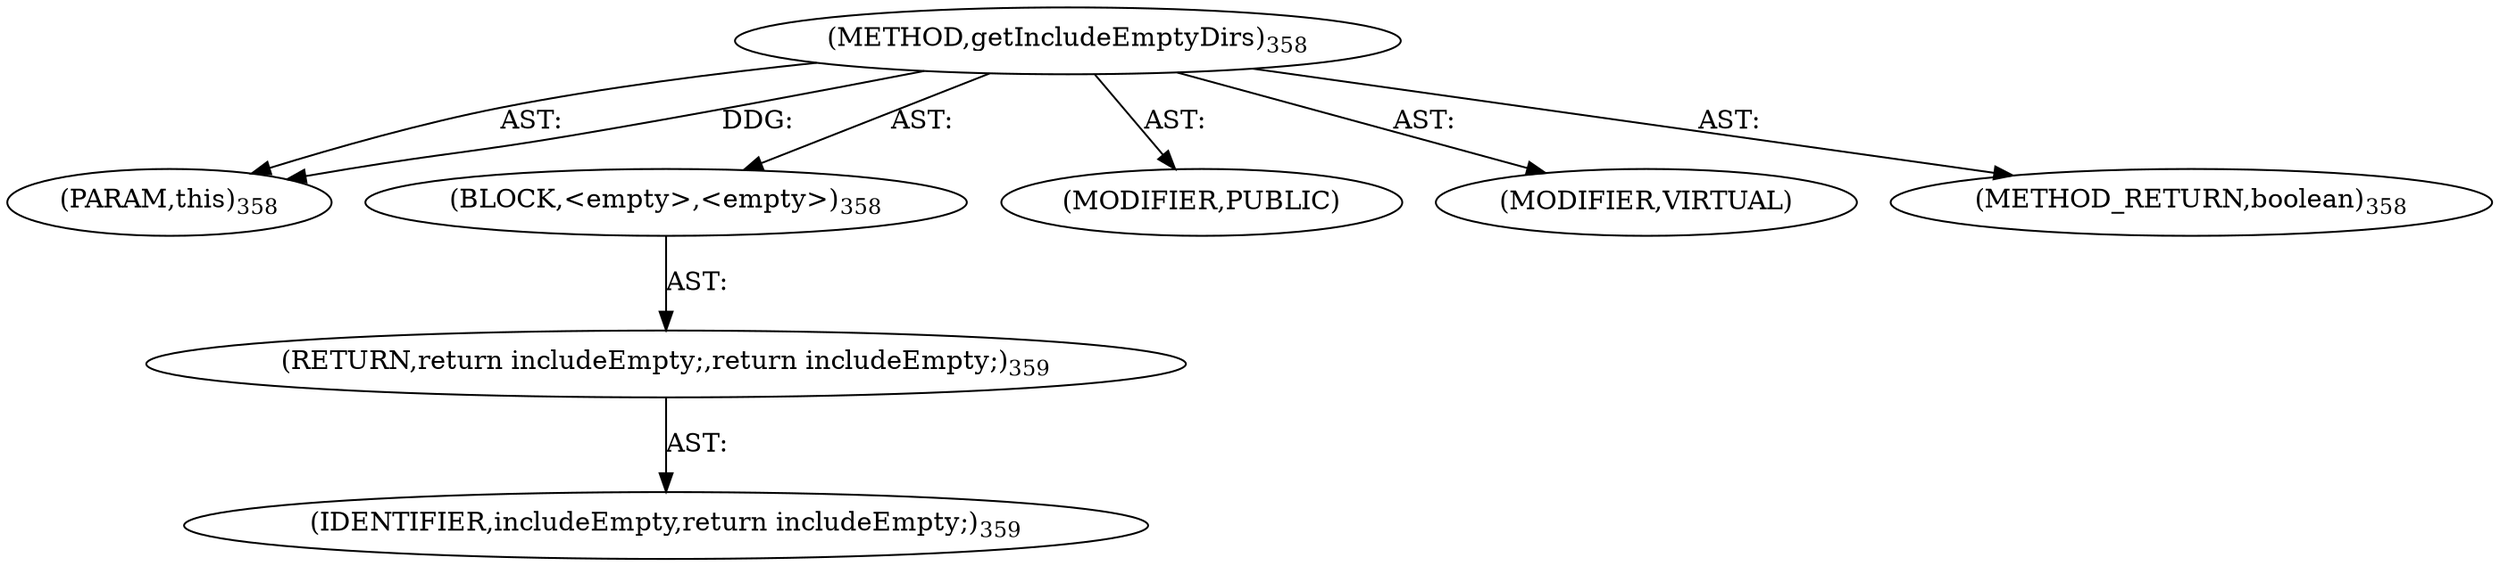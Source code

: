 digraph "getIncludeEmptyDirs" {  
"111669149711" [label = <(METHOD,getIncludeEmptyDirs)<SUB>358</SUB>> ]
"115964117027" [label = <(PARAM,this)<SUB>358</SUB>> ]
"25769803808" [label = <(BLOCK,&lt;empty&gt;,&lt;empty&gt;)<SUB>358</SUB>> ]
"146028888068" [label = <(RETURN,return includeEmpty;,return includeEmpty;)<SUB>359</SUB>> ]
"68719476903" [label = <(IDENTIFIER,includeEmpty,return includeEmpty;)<SUB>359</SUB>> ]
"133143986208" [label = <(MODIFIER,PUBLIC)> ]
"133143986209" [label = <(MODIFIER,VIRTUAL)> ]
"128849018895" [label = <(METHOD_RETURN,boolean)<SUB>358</SUB>> ]
  "111669149711" -> "115964117027"  [ label = "AST: "] 
  "111669149711" -> "25769803808"  [ label = "AST: "] 
  "111669149711" -> "133143986208"  [ label = "AST: "] 
  "111669149711" -> "133143986209"  [ label = "AST: "] 
  "111669149711" -> "128849018895"  [ label = "AST: "] 
  "25769803808" -> "146028888068"  [ label = "AST: "] 
  "146028888068" -> "68719476903"  [ label = "AST: "] 
  "111669149711" -> "115964117027"  [ label = "DDG: "] 
}
